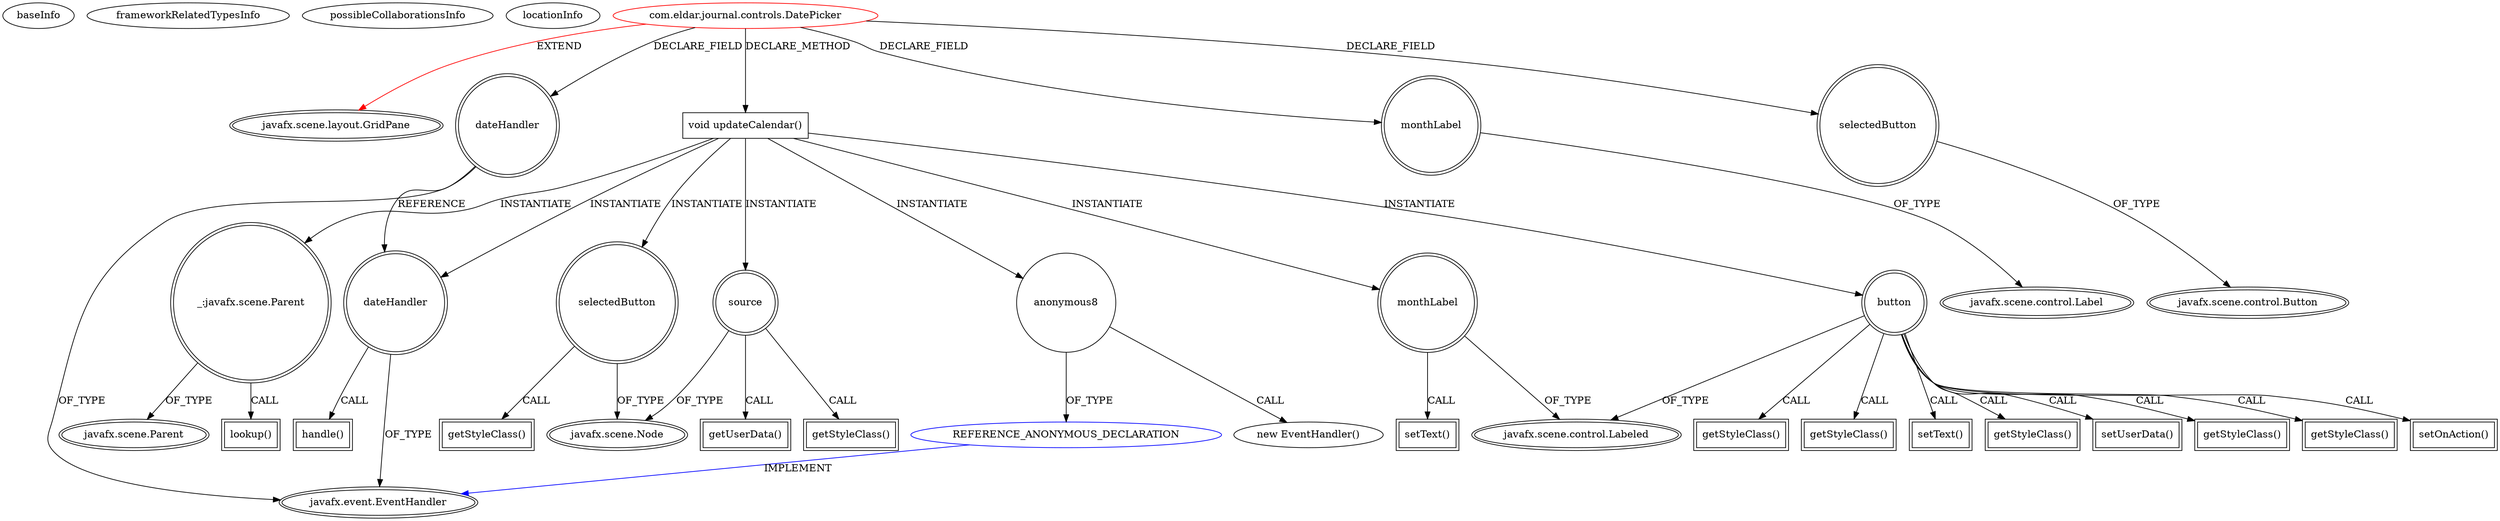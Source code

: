 digraph {
baseInfo[graphId=2600,category="extension_graph",isAnonymous=false,possibleRelation=true]
frameworkRelatedTypesInfo[0="javafx.scene.layout.GridPane"]
possibleCollaborationsInfo[0="2600~CLIENT_METHOD_DECLARATION-INSTANTIATION-~javafx.scene.layout.GridPane ~javafx.event.EventHandler ~false~true"]
locationInfo[projectName="eaglestorm-EldarJournal",filePath="/eaglestorm-EldarJournal/EldarJournal-master/src/com/eldar/journal/controls/DatePicker.java",contextSignature="DatePicker",graphId="2600"]
0[label="com.eldar.journal.controls.DatePicker",vertexType="ROOT_CLIENT_CLASS_DECLARATION",isFrameworkType=false,color=red]
1[label="javafx.scene.layout.GridPane",vertexType="FRAMEWORK_CLASS_TYPE",isFrameworkType=true,peripheries=2]
2[label="dateHandler",vertexType="FIELD_DECLARATION",isFrameworkType=true,peripheries=2,shape=circle]
3[label="javafx.event.EventHandler",vertexType="FRAMEWORK_INTERFACE_TYPE",isFrameworkType=true,peripheries=2]
4[label="monthLabel",vertexType="FIELD_DECLARATION",isFrameworkType=true,peripheries=2,shape=circle]
5[label="javafx.scene.control.Label",vertexType="FRAMEWORK_CLASS_TYPE",isFrameworkType=true,peripheries=2]
6[label="selectedButton",vertexType="FIELD_DECLARATION",isFrameworkType=true,peripheries=2,shape=circle]
7[label="javafx.scene.control.Button",vertexType="FRAMEWORK_CLASS_TYPE",isFrameworkType=true,peripheries=2]
21[label="void updateCalendar()",vertexType="CLIENT_METHOD_DECLARATION",isFrameworkType=false,shape=box]
22[label="monthLabel",vertexType="VARIABLE_EXPRESION",isFrameworkType=true,peripheries=2,shape=circle]
24[label="javafx.scene.control.Labeled",vertexType="FRAMEWORK_CLASS_TYPE",isFrameworkType=true,peripheries=2]
23[label="setText()",vertexType="INSIDE_CALL",isFrameworkType=true,peripheries=2,shape=box]
25[label="_:javafx.scene.Parent",vertexType="VARIABLE_EXPRESION",isFrameworkType=true,peripheries=2,shape=circle]
27[label="javafx.scene.Parent",vertexType="FRAMEWORK_CLASS_TYPE",isFrameworkType=true,peripheries=2]
26[label="lookup()",vertexType="INSIDE_CALL",isFrameworkType=true,peripheries=2,shape=box]
28[label="button",vertexType="VARIABLE_EXPRESION",isFrameworkType=true,peripheries=2,shape=circle]
29[label="setText()",vertexType="INSIDE_CALL",isFrameworkType=true,peripheries=2,shape=box]
32[label="getStyleClass()",vertexType="INSIDE_CALL",isFrameworkType=true,peripheries=2,shape=box]
34[label="setUserData()",vertexType="INSIDE_CALL",isFrameworkType=true,peripheries=2,shape=box]
36[label="getStyleClass()",vertexType="INSIDE_CALL",isFrameworkType=true,peripheries=2,shape=box]
38[label="getStyleClass()",vertexType="INSIDE_CALL",isFrameworkType=true,peripheries=2,shape=box]
40[label="setOnAction()",vertexType="INSIDE_CALL",isFrameworkType=true,peripheries=2,shape=box]
42[label="anonymous8",vertexType="VARIABLE_EXPRESION",isFrameworkType=false,shape=circle]
43[label="REFERENCE_ANONYMOUS_DECLARATION",vertexType="REFERENCE_ANONYMOUS_DECLARATION",isFrameworkType=false,color=blue]
41[label="new EventHandler()",vertexType="CONSTRUCTOR_CALL",isFrameworkType=false]
45[label="selectedButton",vertexType="VARIABLE_EXPRESION",isFrameworkType=true,peripheries=2,shape=circle]
47[label="javafx.scene.Node",vertexType="FRAMEWORK_CLASS_TYPE",isFrameworkType=true,peripheries=2]
46[label="getStyleClass()",vertexType="INSIDE_CALL",isFrameworkType=true,peripheries=2,shape=box]
48[label="source",vertexType="VARIABLE_EXPRESION",isFrameworkType=true,peripheries=2,shape=circle]
49[label="getStyleClass()",vertexType="INSIDE_CALL",isFrameworkType=true,peripheries=2,shape=box]
52[label="getUserData()",vertexType="INSIDE_CALL",isFrameworkType=true,peripheries=2,shape=box]
53[label="dateHandler",vertexType="VARIABLE_EXPRESION",isFrameworkType=true,peripheries=2,shape=circle]
54[label="handle()",vertexType="INSIDE_CALL",isFrameworkType=true,peripheries=2,shape=box]
57[label="getStyleClass()",vertexType="INSIDE_CALL",isFrameworkType=true,peripheries=2,shape=box]
59[label="getStyleClass()",vertexType="INSIDE_CALL",isFrameworkType=true,peripheries=2,shape=box]
0->1[label="EXTEND",color=red]
0->2[label="DECLARE_FIELD"]
2->3[label="OF_TYPE"]
0->4[label="DECLARE_FIELD"]
4->5[label="OF_TYPE"]
0->6[label="DECLARE_FIELD"]
6->7[label="OF_TYPE"]
0->21[label="DECLARE_METHOD"]
21->22[label="INSTANTIATE"]
22->24[label="OF_TYPE"]
22->23[label="CALL"]
21->25[label="INSTANTIATE"]
25->27[label="OF_TYPE"]
25->26[label="CALL"]
21->28[label="INSTANTIATE"]
28->24[label="OF_TYPE"]
28->29[label="CALL"]
28->32[label="CALL"]
28->34[label="CALL"]
28->36[label="CALL"]
28->38[label="CALL"]
28->40[label="CALL"]
21->42[label="INSTANTIATE"]
43->3[label="IMPLEMENT",color=blue]
42->43[label="OF_TYPE"]
42->41[label="CALL"]
21->45[label="INSTANTIATE"]
45->47[label="OF_TYPE"]
45->46[label="CALL"]
21->48[label="INSTANTIATE"]
48->47[label="OF_TYPE"]
48->49[label="CALL"]
48->52[label="CALL"]
21->53[label="INSTANTIATE"]
2->53[label="REFERENCE"]
53->3[label="OF_TYPE"]
53->54[label="CALL"]
28->57[label="CALL"]
28->59[label="CALL"]
}
